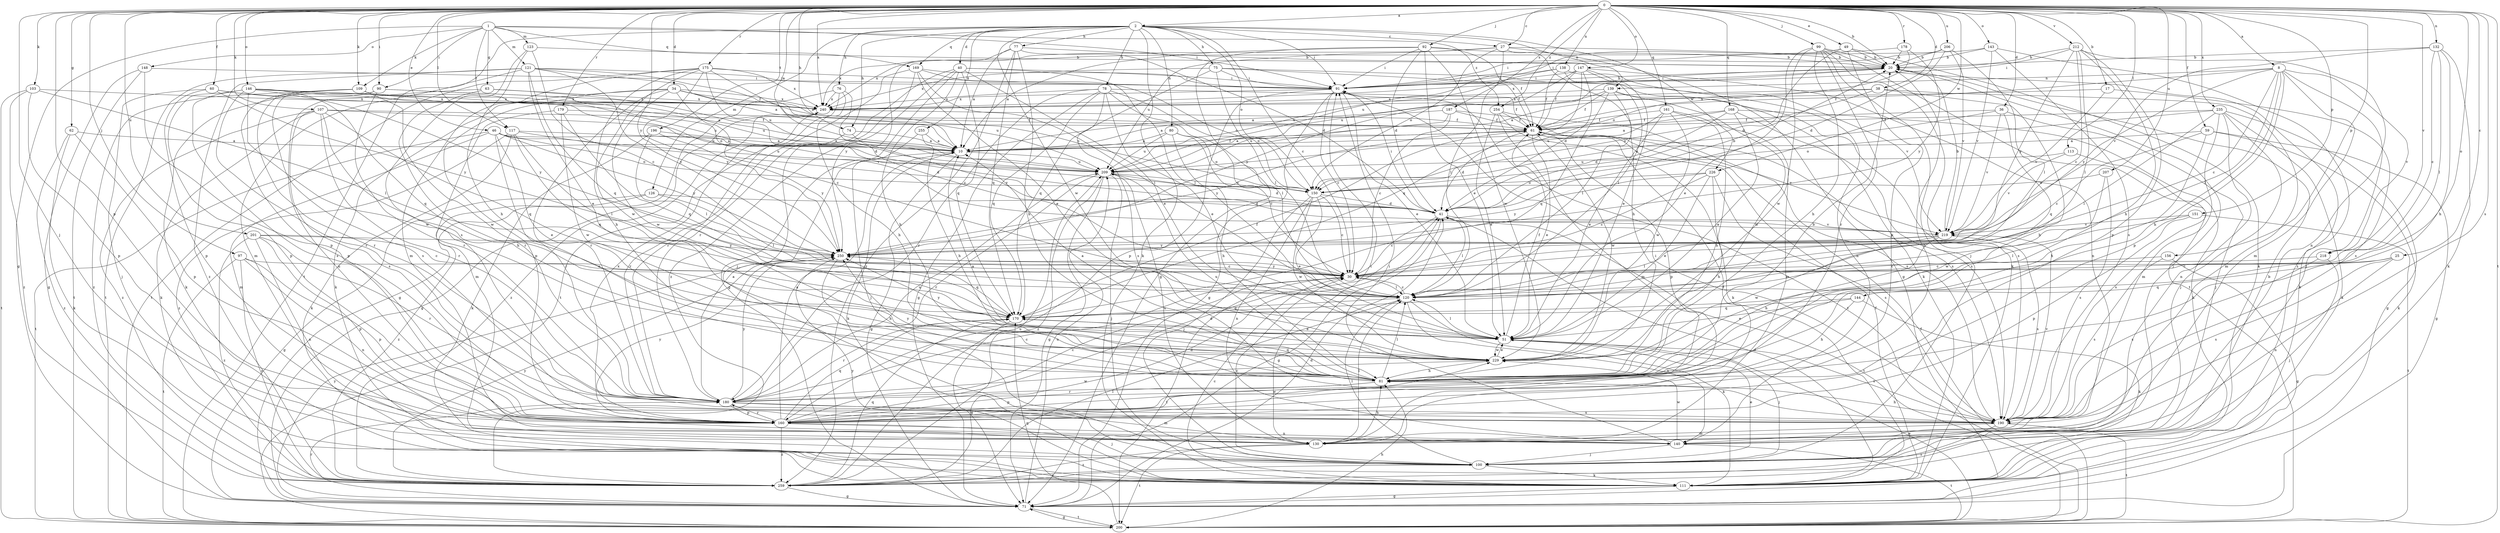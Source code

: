 strict digraph  {
0;
1;
2;
8;
10;
17;
20;
25;
27;
30;
34;
36;
38;
40;
41;
46;
49;
51;
59;
60;
61;
62;
63;
71;
74;
75;
76;
77;
78;
80;
81;
90;
91;
92;
97;
99;
100;
103;
107;
109;
111;
113;
117;
120;
121;
123;
126;
130;
132;
138;
139;
140;
143;
144;
146;
147;
148;
150;
151;
156;
160;
161;
168;
169;
170;
175;
178;
179;
180;
187;
190;
196;
200;
201;
206;
207;
209;
212;
218;
219;
226;
229;
235;
240;
250;
254;
255;
259;
0 -> 2  [label=a];
0 -> 8  [label=a];
0 -> 10  [label=a];
0 -> 17  [label=b];
0 -> 20  [label=b];
0 -> 25  [label=c];
0 -> 27  [label=c];
0 -> 34  [label=d];
0 -> 36  [label=d];
0 -> 38  [label=d];
0 -> 46  [label=e];
0 -> 49  [label=e];
0 -> 59  [label=f];
0 -> 60  [label=f];
0 -> 62  [label=g];
0 -> 74  [label=h];
0 -> 90  [label=i];
0 -> 92  [label=j];
0 -> 97  [label=j];
0 -> 99  [label=j];
0 -> 100  [label=j];
0 -> 103  [label=k];
0 -> 107  [label=k];
0 -> 109  [label=k];
0 -> 113  [label=l];
0 -> 117  [label=l];
0 -> 132  [label=n];
0 -> 138  [label=n];
0 -> 143  [label=o];
0 -> 144  [label=o];
0 -> 146  [label=o];
0 -> 147  [label=o];
0 -> 151  [label=p];
0 -> 156  [label=p];
0 -> 160  [label=p];
0 -> 161  [label=q];
0 -> 168  [label=q];
0 -> 175  [label=r];
0 -> 178  [label=r];
0 -> 179  [label=r];
0 -> 187  [label=s];
0 -> 190  [label=s];
0 -> 196  [label=t];
0 -> 200  [label=t];
0 -> 201  [label=u];
0 -> 206  [label=u];
0 -> 207  [label=u];
0 -> 212  [label=v];
0 -> 218  [label=v];
0 -> 226  [label=w];
0 -> 235  [label=x];
0 -> 240  [label=x];
0 -> 250  [label=y];
0 -> 254  [label=z];
1 -> 63  [label=g];
1 -> 71  [label=g];
1 -> 90  [label=i];
1 -> 91  [label=i];
1 -> 109  [label=k];
1 -> 117  [label=l];
1 -> 121  [label=m];
1 -> 123  [label=m];
1 -> 148  [label=o];
1 -> 169  [label=q];
1 -> 254  [label=z];
2 -> 27  [label=c];
2 -> 30  [label=c];
2 -> 40  [label=d];
2 -> 74  [label=h];
2 -> 75  [label=h];
2 -> 76  [label=h];
2 -> 77  [label=h];
2 -> 78  [label=h];
2 -> 80  [label=h];
2 -> 91  [label=i];
2 -> 111  [label=k];
2 -> 126  [label=m];
2 -> 139  [label=n];
2 -> 150  [label=o];
2 -> 169  [label=q];
2 -> 200  [label=t];
2 -> 226  [label=w];
2 -> 229  [label=w];
2 -> 255  [label=z];
8 -> 30  [label=c];
8 -> 61  [label=f];
8 -> 81  [label=h];
8 -> 100  [label=j];
8 -> 120  [label=l];
8 -> 130  [label=m];
8 -> 139  [label=n];
8 -> 160  [label=p];
8 -> 218  [label=v];
8 -> 250  [label=y];
10 -> 61  [label=f];
10 -> 71  [label=g];
10 -> 111  [label=k];
10 -> 209  [label=u];
17 -> 190  [label=s];
17 -> 219  [label=v];
17 -> 240  [label=x];
20 -> 91  [label=i];
20 -> 100  [label=j];
20 -> 209  [label=u];
20 -> 240  [label=x];
25 -> 30  [label=c];
25 -> 140  [label=n];
25 -> 170  [label=q];
25 -> 190  [label=s];
27 -> 20  [label=b];
27 -> 71  [label=g];
27 -> 81  [label=h];
27 -> 120  [label=l];
27 -> 150  [label=o];
27 -> 209  [label=u];
27 -> 240  [label=x];
30 -> 120  [label=l];
30 -> 200  [label=t];
30 -> 250  [label=y];
34 -> 30  [label=c];
34 -> 111  [label=k];
34 -> 150  [label=o];
34 -> 160  [label=p];
34 -> 180  [label=r];
34 -> 209  [label=u];
34 -> 229  [label=w];
34 -> 240  [label=x];
36 -> 61  [label=f];
36 -> 100  [label=j];
36 -> 150  [label=o];
36 -> 170  [label=q];
36 -> 219  [label=v];
38 -> 10  [label=a];
38 -> 81  [label=h];
38 -> 130  [label=m];
38 -> 150  [label=o];
38 -> 240  [label=x];
40 -> 51  [label=e];
40 -> 71  [label=g];
40 -> 81  [label=h];
40 -> 91  [label=i];
40 -> 120  [label=l];
40 -> 170  [label=q];
40 -> 180  [label=r];
40 -> 259  [label=z];
41 -> 20  [label=b];
41 -> 30  [label=c];
41 -> 71  [label=g];
41 -> 91  [label=i];
41 -> 120  [label=l];
41 -> 200  [label=t];
41 -> 219  [label=v];
46 -> 10  [label=a];
46 -> 51  [label=e];
46 -> 130  [label=m];
46 -> 150  [label=o];
46 -> 180  [label=r];
46 -> 200  [label=t];
46 -> 209  [label=u];
46 -> 250  [label=y];
49 -> 20  [label=b];
49 -> 41  [label=d];
49 -> 111  [label=k];
49 -> 160  [label=p];
49 -> 209  [label=u];
51 -> 61  [label=f];
51 -> 100  [label=j];
51 -> 120  [label=l];
51 -> 190  [label=s];
51 -> 229  [label=w];
51 -> 250  [label=y];
59 -> 10  [label=a];
59 -> 30  [label=c];
59 -> 71  [label=g];
59 -> 81  [label=h];
59 -> 111  [label=k];
60 -> 10  [label=a];
60 -> 100  [label=j];
60 -> 160  [label=p];
60 -> 240  [label=x];
60 -> 250  [label=y];
61 -> 10  [label=a];
61 -> 41  [label=d];
61 -> 51  [label=e];
61 -> 160  [label=p];
61 -> 219  [label=v];
61 -> 229  [label=w];
61 -> 250  [label=y];
62 -> 10  [label=a];
62 -> 111  [label=k];
62 -> 160  [label=p];
62 -> 259  [label=z];
63 -> 41  [label=d];
63 -> 140  [label=n];
63 -> 180  [label=r];
63 -> 240  [label=x];
71 -> 20  [label=b];
71 -> 41  [label=d];
71 -> 180  [label=r];
71 -> 200  [label=t];
71 -> 209  [label=u];
71 -> 250  [label=y];
74 -> 10  [label=a];
74 -> 180  [label=r];
74 -> 219  [label=v];
75 -> 61  [label=f];
75 -> 91  [label=i];
75 -> 120  [label=l];
75 -> 170  [label=q];
75 -> 219  [label=v];
75 -> 240  [label=x];
76 -> 30  [label=c];
76 -> 71  [label=g];
76 -> 81  [label=h];
76 -> 180  [label=r];
76 -> 240  [label=x];
77 -> 10  [label=a];
77 -> 20  [label=b];
77 -> 41  [label=d];
77 -> 81  [label=h];
77 -> 170  [label=q];
77 -> 250  [label=y];
77 -> 259  [label=z];
78 -> 51  [label=e];
78 -> 61  [label=f];
78 -> 71  [label=g];
78 -> 120  [label=l];
78 -> 150  [label=o];
78 -> 170  [label=q];
78 -> 180  [label=r];
78 -> 190  [label=s];
78 -> 240  [label=x];
80 -> 10  [label=a];
80 -> 30  [label=c];
80 -> 81  [label=h];
80 -> 150  [label=o];
80 -> 209  [label=u];
81 -> 10  [label=a];
81 -> 20  [label=b];
81 -> 120  [label=l];
81 -> 160  [label=p];
81 -> 170  [label=q];
81 -> 180  [label=r];
81 -> 209  [label=u];
81 -> 250  [label=y];
90 -> 111  [label=k];
90 -> 180  [label=r];
90 -> 190  [label=s];
90 -> 209  [label=u];
90 -> 240  [label=x];
91 -> 20  [label=b];
91 -> 30  [label=c];
91 -> 51  [label=e];
91 -> 71  [label=g];
91 -> 160  [label=p];
91 -> 200  [label=t];
91 -> 240  [label=x];
92 -> 10  [label=a];
92 -> 20  [label=b];
92 -> 41  [label=d];
92 -> 51  [label=e];
92 -> 61  [label=f];
92 -> 71  [label=g];
92 -> 91  [label=i];
92 -> 229  [label=w];
97 -> 30  [label=c];
97 -> 140  [label=n];
97 -> 160  [label=p];
97 -> 200  [label=t];
97 -> 259  [label=z];
99 -> 20  [label=b];
99 -> 51  [label=e];
99 -> 81  [label=h];
99 -> 100  [label=j];
99 -> 111  [label=k];
99 -> 180  [label=r];
99 -> 200  [label=t];
99 -> 229  [label=w];
100 -> 30  [label=c];
100 -> 51  [label=e];
100 -> 111  [label=k];
100 -> 120  [label=l];
100 -> 259  [label=z];
103 -> 120  [label=l];
103 -> 160  [label=p];
103 -> 200  [label=t];
103 -> 240  [label=x];
103 -> 259  [label=z];
107 -> 61  [label=f];
107 -> 81  [label=h];
107 -> 111  [label=k];
107 -> 170  [label=q];
107 -> 180  [label=r];
107 -> 190  [label=s];
107 -> 209  [label=u];
107 -> 259  [label=z];
109 -> 150  [label=o];
109 -> 160  [label=p];
109 -> 180  [label=r];
109 -> 229  [label=w];
109 -> 240  [label=x];
109 -> 259  [label=z];
111 -> 30  [label=c];
111 -> 41  [label=d];
111 -> 61  [label=f];
111 -> 71  [label=g];
111 -> 250  [label=y];
113 -> 190  [label=s];
113 -> 209  [label=u];
113 -> 219  [label=v];
117 -> 10  [label=a];
117 -> 41  [label=d];
117 -> 111  [label=k];
117 -> 120  [label=l];
117 -> 170  [label=q];
117 -> 259  [label=z];
120 -> 30  [label=c];
120 -> 111  [label=k];
120 -> 140  [label=n];
120 -> 170  [label=q];
121 -> 10  [label=a];
121 -> 51  [label=e];
121 -> 61  [label=f];
121 -> 91  [label=i];
121 -> 130  [label=m];
121 -> 170  [label=q];
121 -> 200  [label=t];
121 -> 250  [label=y];
121 -> 259  [label=z];
123 -> 20  [label=b];
123 -> 30  [label=c];
123 -> 81  [label=h];
123 -> 190  [label=s];
126 -> 41  [label=d];
126 -> 71  [label=g];
126 -> 120  [label=l];
126 -> 259  [label=z];
130 -> 61  [label=f];
130 -> 81  [label=h];
130 -> 91  [label=i];
130 -> 120  [label=l];
130 -> 200  [label=t];
130 -> 209  [label=u];
130 -> 259  [label=z];
132 -> 20  [label=b];
132 -> 30  [label=c];
132 -> 81  [label=h];
132 -> 111  [label=k];
132 -> 120  [label=l];
132 -> 219  [label=v];
138 -> 61  [label=f];
138 -> 91  [label=i];
138 -> 111  [label=k];
138 -> 140  [label=n];
138 -> 209  [label=u];
139 -> 10  [label=a];
139 -> 61  [label=f];
139 -> 120  [label=l];
139 -> 170  [label=q];
139 -> 190  [label=s];
139 -> 229  [label=w];
139 -> 240  [label=x];
140 -> 91  [label=i];
140 -> 100  [label=j];
140 -> 200  [label=t];
140 -> 229  [label=w];
143 -> 20  [label=b];
143 -> 190  [label=s];
143 -> 219  [label=v];
143 -> 240  [label=x];
143 -> 259  [label=z];
144 -> 51  [label=e];
144 -> 81  [label=h];
144 -> 111  [label=k];
144 -> 170  [label=q];
146 -> 160  [label=p];
146 -> 170  [label=q];
146 -> 180  [label=r];
146 -> 190  [label=s];
146 -> 209  [label=u];
146 -> 219  [label=v];
146 -> 229  [label=w];
146 -> 240  [label=x];
146 -> 250  [label=y];
147 -> 41  [label=d];
147 -> 51  [label=e];
147 -> 61  [label=f];
147 -> 91  [label=i];
147 -> 120  [label=l];
147 -> 140  [label=n];
147 -> 170  [label=q];
147 -> 250  [label=y];
148 -> 71  [label=g];
148 -> 91  [label=i];
148 -> 160  [label=p];
148 -> 200  [label=t];
150 -> 30  [label=c];
150 -> 41  [label=d];
150 -> 51  [label=e];
150 -> 100  [label=j];
150 -> 140  [label=n];
150 -> 229  [label=w];
151 -> 120  [label=l];
151 -> 160  [label=p];
151 -> 200  [label=t];
151 -> 219  [label=v];
156 -> 30  [label=c];
156 -> 71  [label=g];
156 -> 190  [label=s];
160 -> 10  [label=a];
160 -> 20  [label=b];
160 -> 30  [label=c];
160 -> 41  [label=d];
160 -> 100  [label=j];
160 -> 140  [label=n];
160 -> 170  [label=q];
160 -> 180  [label=r];
160 -> 229  [label=w];
160 -> 240  [label=x];
160 -> 250  [label=y];
160 -> 259  [label=z];
161 -> 51  [label=e];
161 -> 61  [label=f];
161 -> 81  [label=h];
161 -> 130  [label=m];
161 -> 209  [label=u];
161 -> 229  [label=w];
168 -> 10  [label=a];
168 -> 41  [label=d];
168 -> 51  [label=e];
168 -> 61  [label=f];
168 -> 111  [label=k];
168 -> 190  [label=s];
169 -> 51  [label=e];
169 -> 91  [label=i];
169 -> 100  [label=j];
169 -> 120  [label=l];
169 -> 150  [label=o];
169 -> 200  [label=t];
170 -> 51  [label=e];
170 -> 61  [label=f];
170 -> 71  [label=g];
170 -> 180  [label=r];
175 -> 10  [label=a];
175 -> 81  [label=h];
175 -> 91  [label=i];
175 -> 130  [label=m];
175 -> 200  [label=t];
175 -> 209  [label=u];
175 -> 229  [label=w];
175 -> 240  [label=x];
175 -> 250  [label=y];
178 -> 20  [label=b];
178 -> 91  [label=i];
178 -> 150  [label=o];
178 -> 250  [label=y];
179 -> 61  [label=f];
179 -> 130  [label=m];
179 -> 170  [label=q];
179 -> 229  [label=w];
180 -> 10  [label=a];
180 -> 30  [label=c];
180 -> 130  [label=m];
180 -> 160  [label=p];
180 -> 190  [label=s];
180 -> 209  [label=u];
180 -> 229  [label=w];
180 -> 250  [label=y];
187 -> 10  [label=a];
187 -> 30  [label=c];
187 -> 61  [label=f];
187 -> 190  [label=s];
187 -> 209  [label=u];
190 -> 81  [label=h];
190 -> 91  [label=i];
190 -> 130  [label=m];
190 -> 200  [label=t];
190 -> 219  [label=v];
190 -> 259  [label=z];
196 -> 10  [label=a];
196 -> 111  [label=k];
196 -> 120  [label=l];
196 -> 250  [label=y];
200 -> 51  [label=e];
200 -> 61  [label=f];
200 -> 71  [label=g];
200 -> 81  [label=h];
200 -> 170  [label=q];
201 -> 30  [label=c];
201 -> 140  [label=n];
201 -> 160  [label=p];
201 -> 180  [label=r];
201 -> 250  [label=y];
201 -> 259  [label=z];
206 -> 20  [label=b];
206 -> 41  [label=d];
206 -> 91  [label=i];
206 -> 120  [label=l];
206 -> 219  [label=v];
207 -> 150  [label=o];
207 -> 190  [label=s];
207 -> 229  [label=w];
209 -> 41  [label=d];
209 -> 71  [label=g];
209 -> 100  [label=j];
209 -> 150  [label=o];
209 -> 180  [label=r];
209 -> 259  [label=z];
212 -> 20  [label=b];
212 -> 30  [label=c];
212 -> 81  [label=h];
212 -> 91  [label=i];
212 -> 120  [label=l];
212 -> 140  [label=n];
212 -> 160  [label=p];
212 -> 250  [label=y];
218 -> 30  [label=c];
218 -> 100  [label=j];
218 -> 190  [label=s];
219 -> 20  [label=b];
219 -> 81  [label=h];
219 -> 120  [label=l];
219 -> 190  [label=s];
219 -> 229  [label=w];
219 -> 250  [label=y];
226 -> 30  [label=c];
226 -> 51  [label=e];
226 -> 81  [label=h];
226 -> 150  [label=o];
226 -> 190  [label=s];
226 -> 250  [label=y];
229 -> 10  [label=a];
229 -> 51  [label=e];
229 -> 81  [label=h];
235 -> 61  [label=f];
235 -> 71  [label=g];
235 -> 100  [label=j];
235 -> 111  [label=k];
235 -> 120  [label=l];
235 -> 130  [label=m];
235 -> 140  [label=n];
235 -> 150  [label=o];
240 -> 61  [label=f];
240 -> 71  [label=g];
240 -> 259  [label=z];
250 -> 30  [label=c];
250 -> 81  [label=h];
250 -> 170  [label=q];
254 -> 51  [label=e];
254 -> 61  [label=f];
254 -> 111  [label=k];
254 -> 130  [label=m];
254 -> 190  [label=s];
255 -> 10  [label=a];
255 -> 81  [label=h];
255 -> 100  [label=j];
259 -> 20  [label=b];
259 -> 41  [label=d];
259 -> 71  [label=g];
259 -> 120  [label=l];
259 -> 170  [label=q];
259 -> 209  [label=u];
259 -> 250  [label=y];
}
